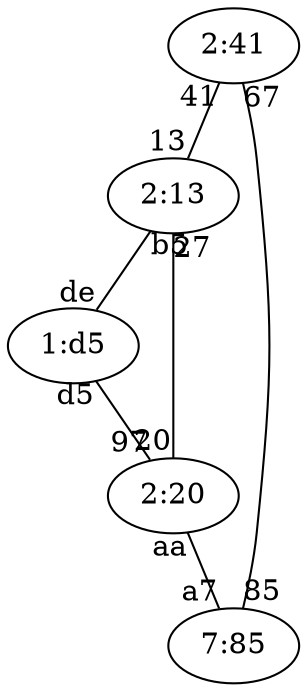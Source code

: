 graph{
	"2:41" -- "2:13" [headlabel="13", taillabel="41"]
	"2:13" -- "1:d5" [headlabel="de", taillabel="b5"]
	"1:d5" -- "2:20" [headlabel="97", taillabel="d5"]
	"2:20" -- "7:85" [headlabel="a7", taillabel="aa"]
	"7:85" -- "2:41" [headlabel="67", taillabel="85"]
	"2:13" -- "2:20" [headlabel="20", taillabel="27"]
}